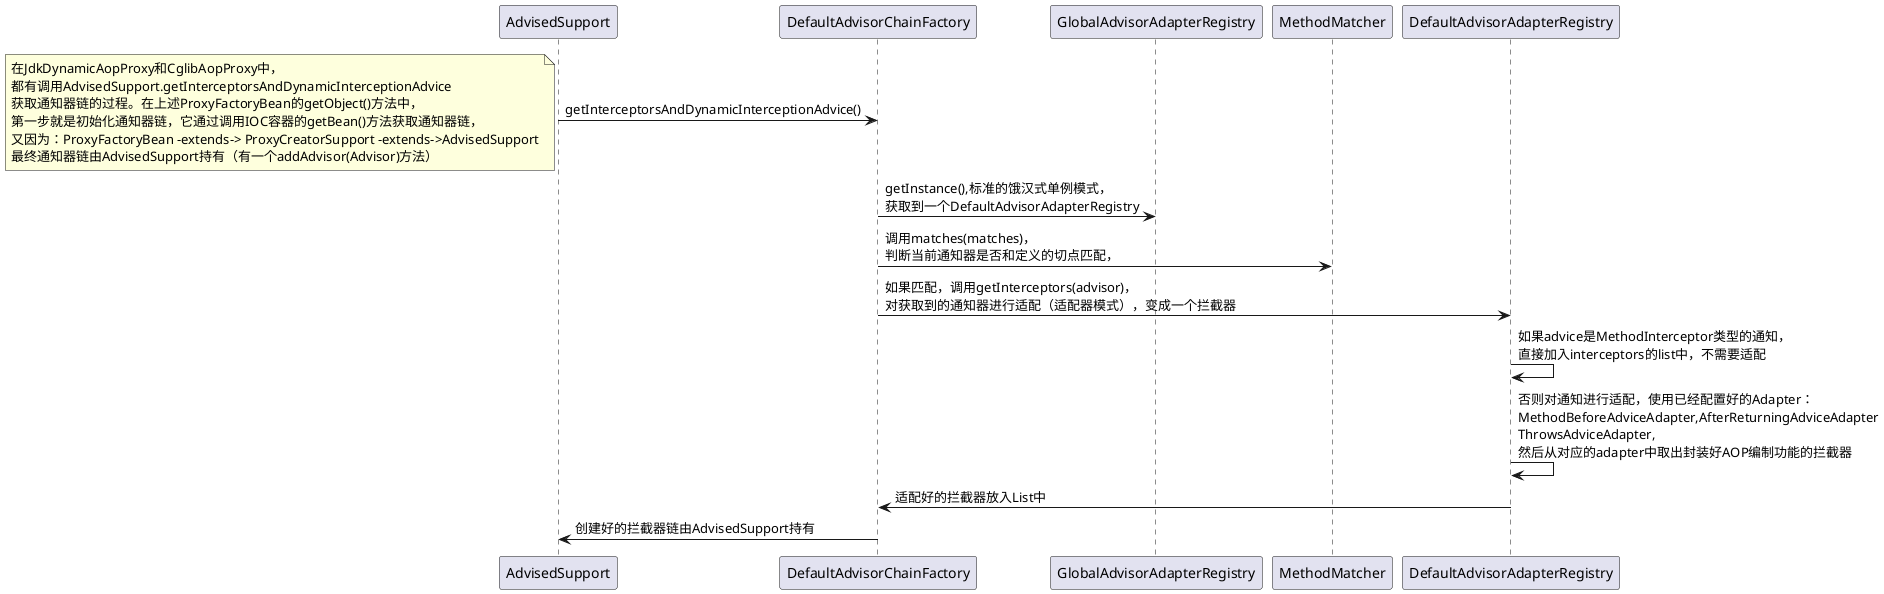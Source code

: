 @startuml
AdvisedSupport -> DefaultAdvisorChainFactory:getInterceptorsAndDynamicInterceptionAdvice()
note left
在JdkDynamicAopProxy和CglibAopProxy中，
都有调用AdvisedSupport.getInterceptorsAndDynamicInterceptionAdvice
获取通知器链的过程。在上述ProxyFactoryBean的getObject()方法中，
第一步就是初始化通知器链，它通过调用IOC容器的getBean()方法获取通知器链，
又因为：ProxyFactoryBean -extends-> ProxyCreatorSupport -extends->AdvisedSupport
最终通知器链由AdvisedSupport持有（有一个addAdvisor(Advisor)方法）
end note
DefaultAdvisorChainFactory -> GlobalAdvisorAdapterRegistry:getInstance(),标准的饿汉式单例模式，\n获取到一个DefaultAdvisorAdapterRegistry
DefaultAdvisorChainFactory ->MethodMatcher: 调用matches(matches)，\n判断当前通知器是否和定义的切点匹配，
DefaultAdvisorChainFactory ->DefaultAdvisorAdapterRegistry: 如果匹配，调用getInterceptors(advisor)，\n对获取到的通知器进行适配（适配器模式），变成一个拦截器
DefaultAdvisorAdapterRegistry -> DefaultAdvisorAdapterRegistry: 如果advice是MethodInterceptor类型的通知，\n直接加入interceptors的list中，不需要适配
DefaultAdvisorAdapterRegistry -> DefaultAdvisorAdapterRegistry: 否则对通知进行适配，使用已经配置好的Adapter：\nMethodBeforeAdviceAdapter,AfterReturningAdviceAdapter\nThrowsAdviceAdapter,\n然后从对应的adapter中取出封装好AOP编制功能的拦截器
DefaultAdvisorAdapterRegistry ->DefaultAdvisorChainFactory: 适配好的拦截器放入List中
DefaultAdvisorChainFactory ->AdvisedSupport: 创建好的拦截器链由AdvisedSupport持有
@enduml
